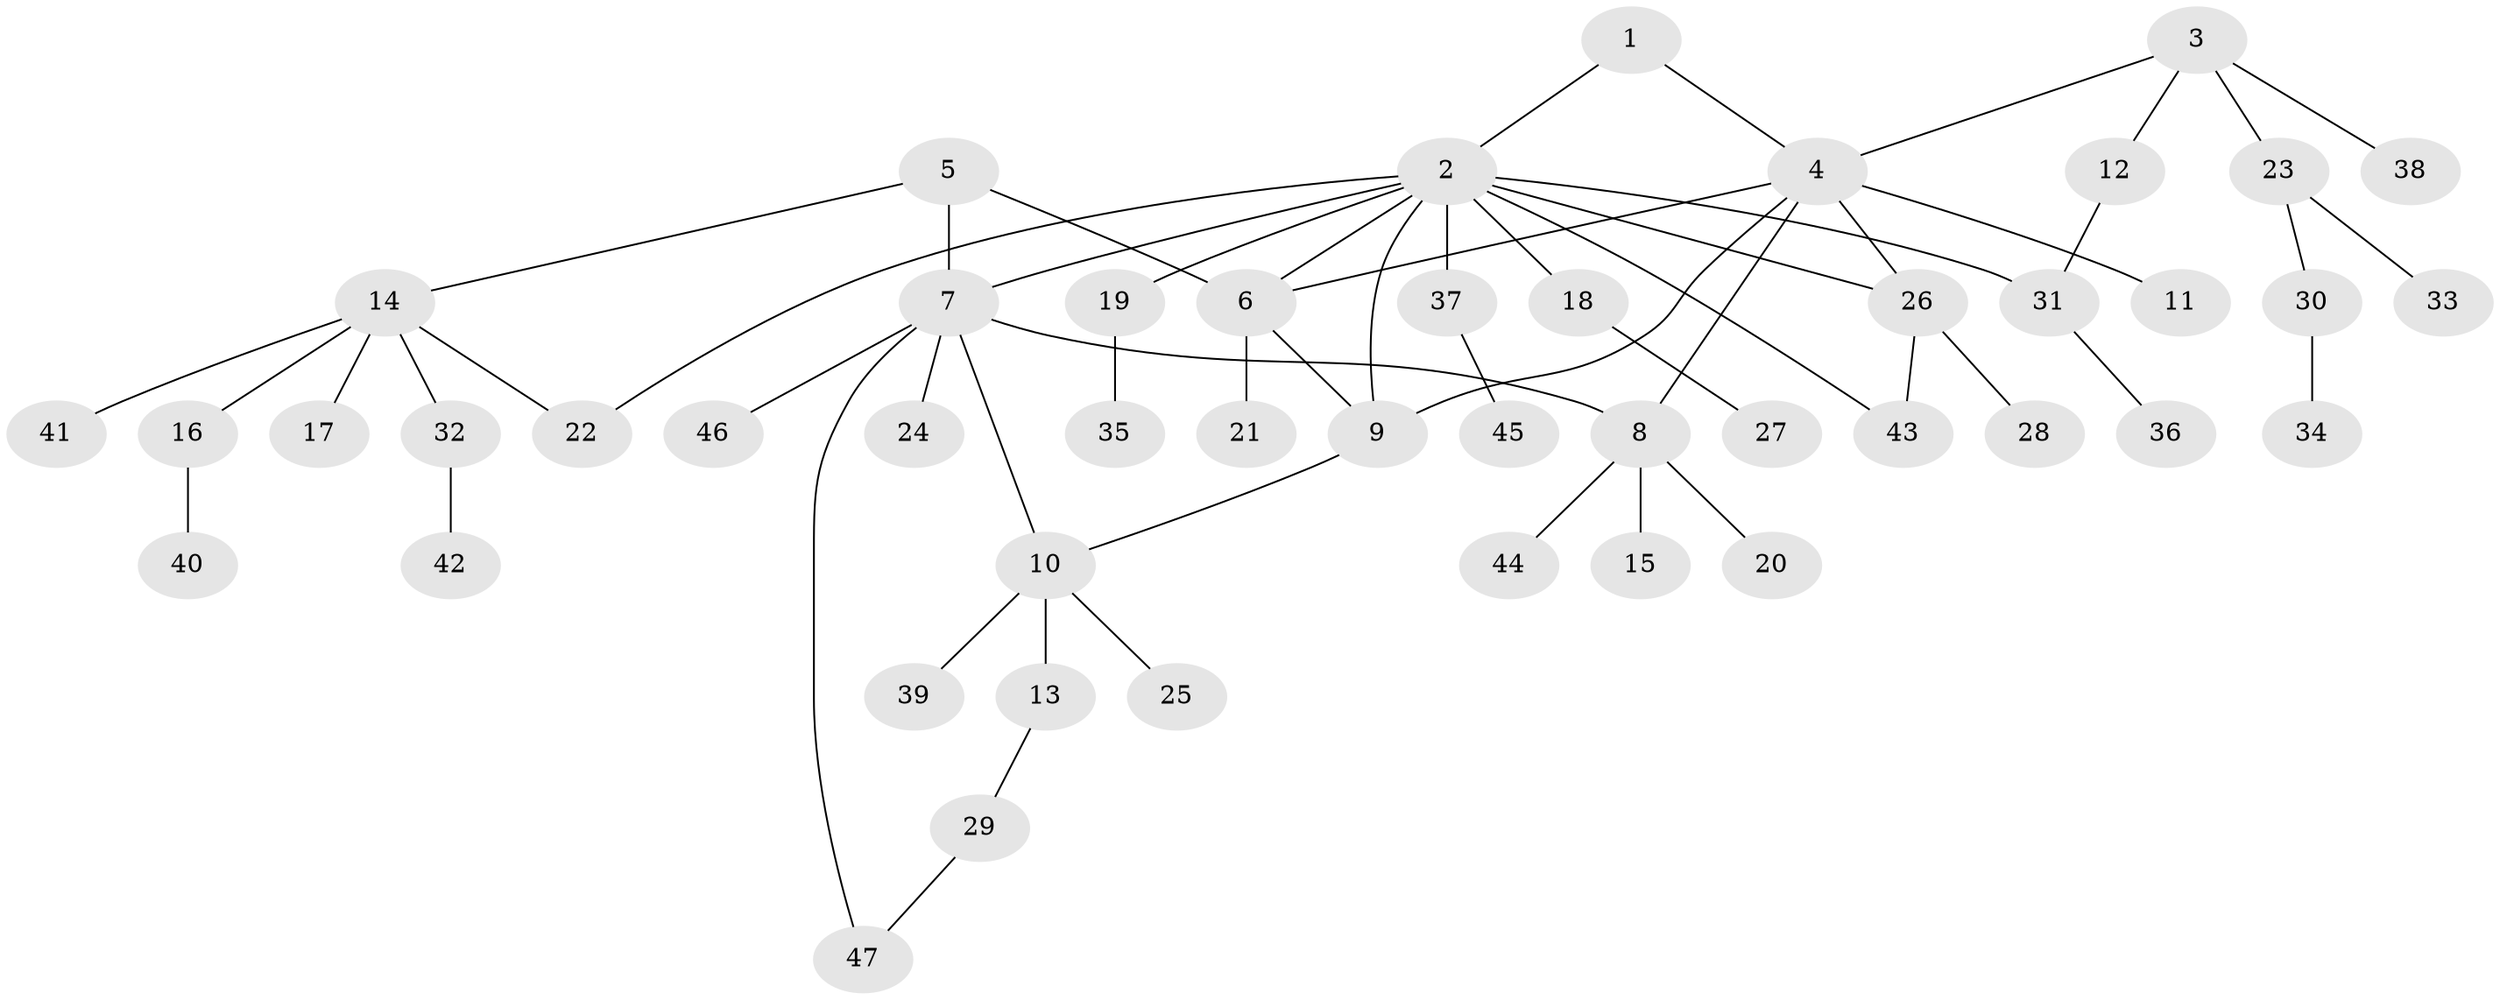 // coarse degree distribution, {11: 0.06666666666666667, 3: 0.26666666666666666, 4: 0.06666666666666667, 2: 0.26666666666666666, 1: 0.3333333333333333}
// Generated by graph-tools (version 1.1) at 2025/52/03/04/25 22:52:40]
// undirected, 47 vertices, 57 edges
graph export_dot {
  node [color=gray90,style=filled];
  1;
  2;
  3;
  4;
  5;
  6;
  7;
  8;
  9;
  10;
  11;
  12;
  13;
  14;
  15;
  16;
  17;
  18;
  19;
  20;
  21;
  22;
  23;
  24;
  25;
  26;
  27;
  28;
  29;
  30;
  31;
  32;
  33;
  34;
  35;
  36;
  37;
  38;
  39;
  40;
  41;
  42;
  43;
  44;
  45;
  46;
  47;
  1 -- 2;
  1 -- 4;
  2 -- 6;
  2 -- 7;
  2 -- 9;
  2 -- 18;
  2 -- 19;
  2 -- 22;
  2 -- 26;
  2 -- 31;
  2 -- 37;
  2 -- 43;
  3 -- 4;
  3 -- 12;
  3 -- 23;
  3 -- 38;
  4 -- 6;
  4 -- 8;
  4 -- 9;
  4 -- 11;
  4 -- 26;
  5 -- 6;
  5 -- 7;
  5 -- 14;
  6 -- 9;
  6 -- 21;
  7 -- 8;
  7 -- 10;
  7 -- 24;
  7 -- 46;
  7 -- 47;
  8 -- 15;
  8 -- 20;
  8 -- 44;
  9 -- 10;
  10 -- 13;
  10 -- 25;
  10 -- 39;
  12 -- 31;
  13 -- 29;
  14 -- 16;
  14 -- 17;
  14 -- 22;
  14 -- 32;
  14 -- 41;
  16 -- 40;
  18 -- 27;
  19 -- 35;
  23 -- 30;
  23 -- 33;
  26 -- 28;
  26 -- 43;
  29 -- 47;
  30 -- 34;
  31 -- 36;
  32 -- 42;
  37 -- 45;
}
